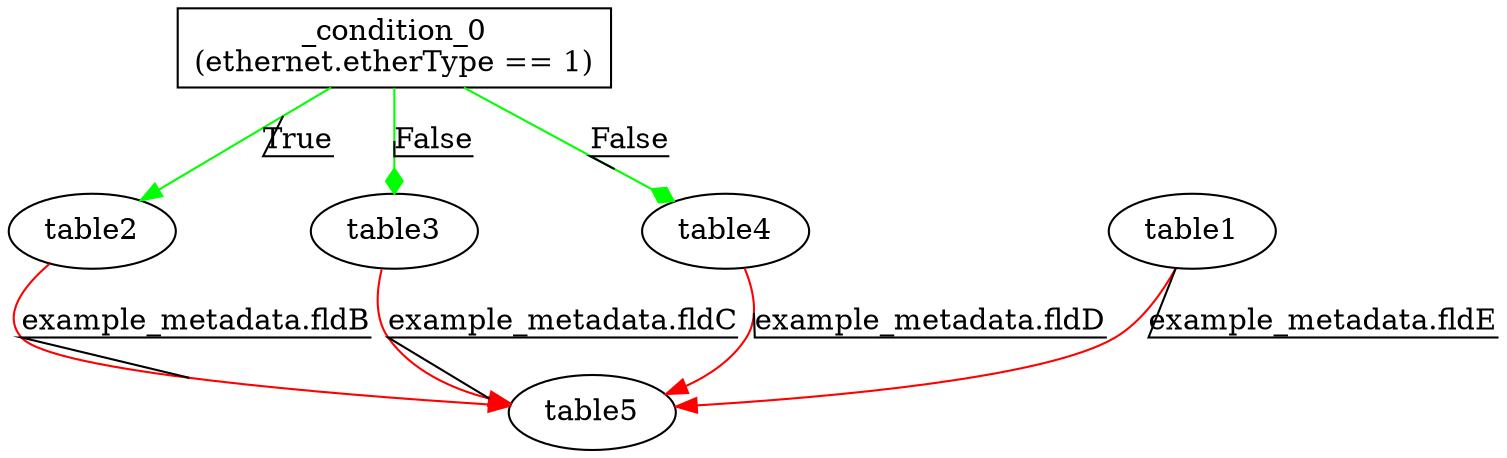 digraph ingress {
_condition_0 [ shape=box label="_condition_0\n(ethernet.etherType == 1)"];
table1 [ label="table1"];
table2 [ label="table2"];
table3 [ label="table3"];
table4 [ label="table4"];
table5 [ label="table5"];
_condition_0 -> table2 [color=green label="True" decorate=true ];
_condition_0 -> table3 [color=green label="False" decorate=true  arrowhead = diamond];
_condition_0 -> table4 [color=green label="False" decorate=true  arrowhead = diamond];
table1 -> table5 [color=red label="example_metadata.fldE" decorate=true ];
table2 -> table5 [color=red label="example_metadata.fldB" decorate=true ];
table3 -> table5 [color=red label="example_metadata.fldC" decorate=true ];
table4 -> table5 [color=red label="example_metadata.fldD" decorate=true ];
}
